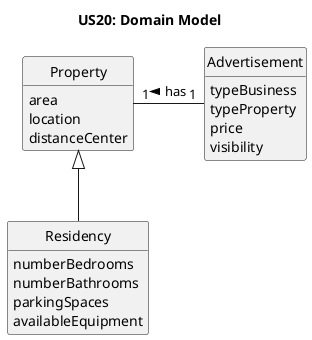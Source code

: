 @startuml
'https://plantuml.com/class-diagram
hide circle
skinparam classAttributeIconSize 0
hide methods

title US20: Domain Model

class Advertisement {
  typeBusiness
  typeProperty
  price
  visibility
}

class Property {
  area
  location
  distanceCenter
}

class Residency {
  numberBedrooms
  numberBathrooms
  parkingSpaces
  availableEquipment
}

Property "1" -right- "1" Advertisement : has <
Property <|-- Residency

@enduml